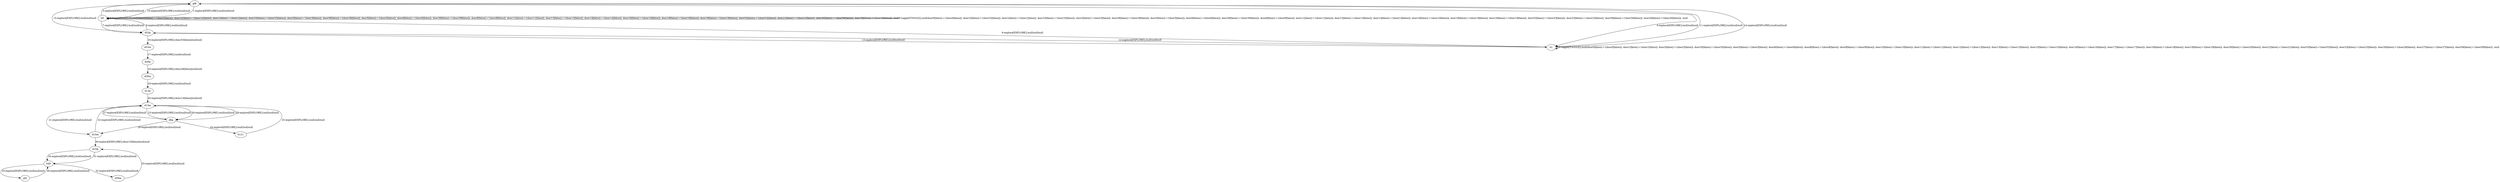 # Total number of goals covered by this test: 1
# gf2 --> b48

digraph g {
"gf8" -> "b0" [label = "1-explore[EXPLORE];/null/null/null"];
"b0" -> "b0" [label = "2-toggle[TOGGLE];/null/door0[false]:=!(door0[false]); door32[false]:=!(door32[false]); door1[false]:=!(door1[false]); door33[false]:=!(door33[false]); door3[false]:=!(door3[false]); door36[false]:=!(door36[false]); door5[false]:=!(door5[false]); door6[false]:=!(door6[false]); door39[false]:=!(door39[false]); door8[false]:=!(door8[false]); door11[false]:=!(door11[false]); door13[false]:=!(door13[false]); door14[false]:=!(door14[false]); door16[false]:=!(door16[false]); door18[false]:=!(door18[false]); door19[false]:=!(door19[false]); door53[false]:=!(door53[false]); door23[false]:=!(door23[false]); door56[false]:=!(door56[false]); door26[false]:=!(door26[false]); /null"];
"b0" -> "gf8" [label = "3-explore[EXPLORE];/null/null/null"];
"gf8" -> "b1" [label = "4-explore[EXPLORE];/null/null/null"];
"b1" -> "b1" [label = "5-toggle[TOGGLE];/null/door0[false]:=!(door0[false]); door1[false]:=!(door1[false]); door3[false]:=!(door3[false]); door35[false]:=!(door35[false]); door5[false]:=!(door5[false]); door6[false]:=!(door6[false]); door8[false]:=!(door8[false]); door9[false]:=!(door9[false]); door10[false]:=!(door10[false]); door11[false]:=!(door11[false]); door12[false]:=!(door12[false]); door13[false]:=!(door13[false]); door15[false]:=!(door15[false]); door16[false]:=!(door16[false]); door17[false]:=!(door17[false]); door18[false]:=!(door18[false]); door19[false]:=!(door19[false]); door20[false]:=!(door20[false]); door21[false]:=!(door21[false]); door53[false]:=!(door53[false]); door23[false]:=!(door23[false]); door26[false]:=!(door26[false]); door27[false]:=!(door27[false]); door59[false]:=!(door59[false]); /null"];
"b1" -> "b0" [label = "6-explore[EXPLORE];/null/null/null"];
"b0" -> "d53p" [label = "7-explore[EXPLORE];/null/null/null"];
"d53p" -> "b0" [label = "8-explore[EXPLORE];/null/null/null"];
"b0" -> "b0" [label = "9-toggle[TOGGLE];/null/door0[false]:=!(door0[false]); door32[false]:=!(door32[false]); door1[false]:=!(door1[false]); door33[false]:=!(door33[false]); door3[false]:=!(door3[false]); door36[false]:=!(door36[false]); door5[false]:=!(door5[false]); door6[false]:=!(door6[false]); door39[false]:=!(door39[false]); door8[false]:=!(door8[false]); door11[false]:=!(door11[false]); door13[false]:=!(door13[false]); door14[false]:=!(door14[false]); door16[false]:=!(door16[false]); door18[false]:=!(door18[false]); door19[false]:=!(door19[false]); door53[false]:=!(door53[false]); door23[false]:=!(door23[false]); door56[false]:=!(door56[false]); door26[false]:=!(door26[false]); /null"];
"b0" -> "gf8" [label = "10-explore[EXPLORE];/null/null/null"];
"gf8" -> "b1" [label = "11-explore[EXPLORE];/null/null/null"];
"b1" -> "d53p" [label = "12-explore[EXPLORE];/null/null/null"];
"d53p" -> "b1" [label = "13-explore[EXPLORE];/null/null/null"];
"b1" -> "gf8" [label = "14-explore[EXPLORE];/null/null/null"];
"gf8" -> "d53p" [label = "15-explore[EXPLORE];/null/null/null"];
"d53p" -> "d53m" [label = "16-explore[EXPLORE];/door53[false]/null/null"];
"d53m" -> "d26p" [label = "17-explore[EXPLORE];/null/null/null"];
"d26p" -> "d26m" [label = "18-explore[EXPLORE];/door26[false]/null/null"];
"d26m" -> "d13p" [label = "19-explore[EXPLORE];/null/null/null"];
"d13p" -> "d13m" [label = "20-explore[EXPLORE];/door13[false]/null/null"];
"d13m" -> "d10m" [label = "21-explore[EXPLORE];/null/null/null"];
"d10m" -> "d13m" [label = "22-explore[EXPLORE];/null/null/null"];
"d13m" -> "d6p" [label = "23-explore[EXPLORE];/null/null/null"];
"d6p" -> "b121" [label = "24-explore[EXPLORE];/null/null/null"];
"b121" -> "d13m" [label = "25-explore[EXPLORE];/null/null/null"];
"d13m" -> "d6p" [label = "26-explore[EXPLORE];/null/null/null"];
"d6p" -> "d13m" [label = "27-explore[EXPLORE];/null/null/null"];
"d13m" -> "d6p" [label = "28-explore[EXPLORE];/null/null/null"];
"d6p" -> "d10m" [label = "29-explore[EXPLORE];/null/null/null"];
"d10m" -> "d10p" [label = "30-explore[EXPLORE];/door10[false]/null/null"];
"d10p" -> "b48" [label = "31-explore[EXPLORE];/null/null/null"];
"b48" -> "d59m" [label = "32-explore[EXPLORE];/null/null/null"];
"d59m" -> "d10p" [label = "33-explore[EXPLORE];/null/null/null"];
"d10p" -> "b48" [label = "34-explore[EXPLORE];/null/null/null"];
"b48" -> "gf2" [label = "35-explore[EXPLORE];/null/null/null"];
"gf2" -> "b48" [label = "36-explore[EXPLORE];/null/null/null"];
}